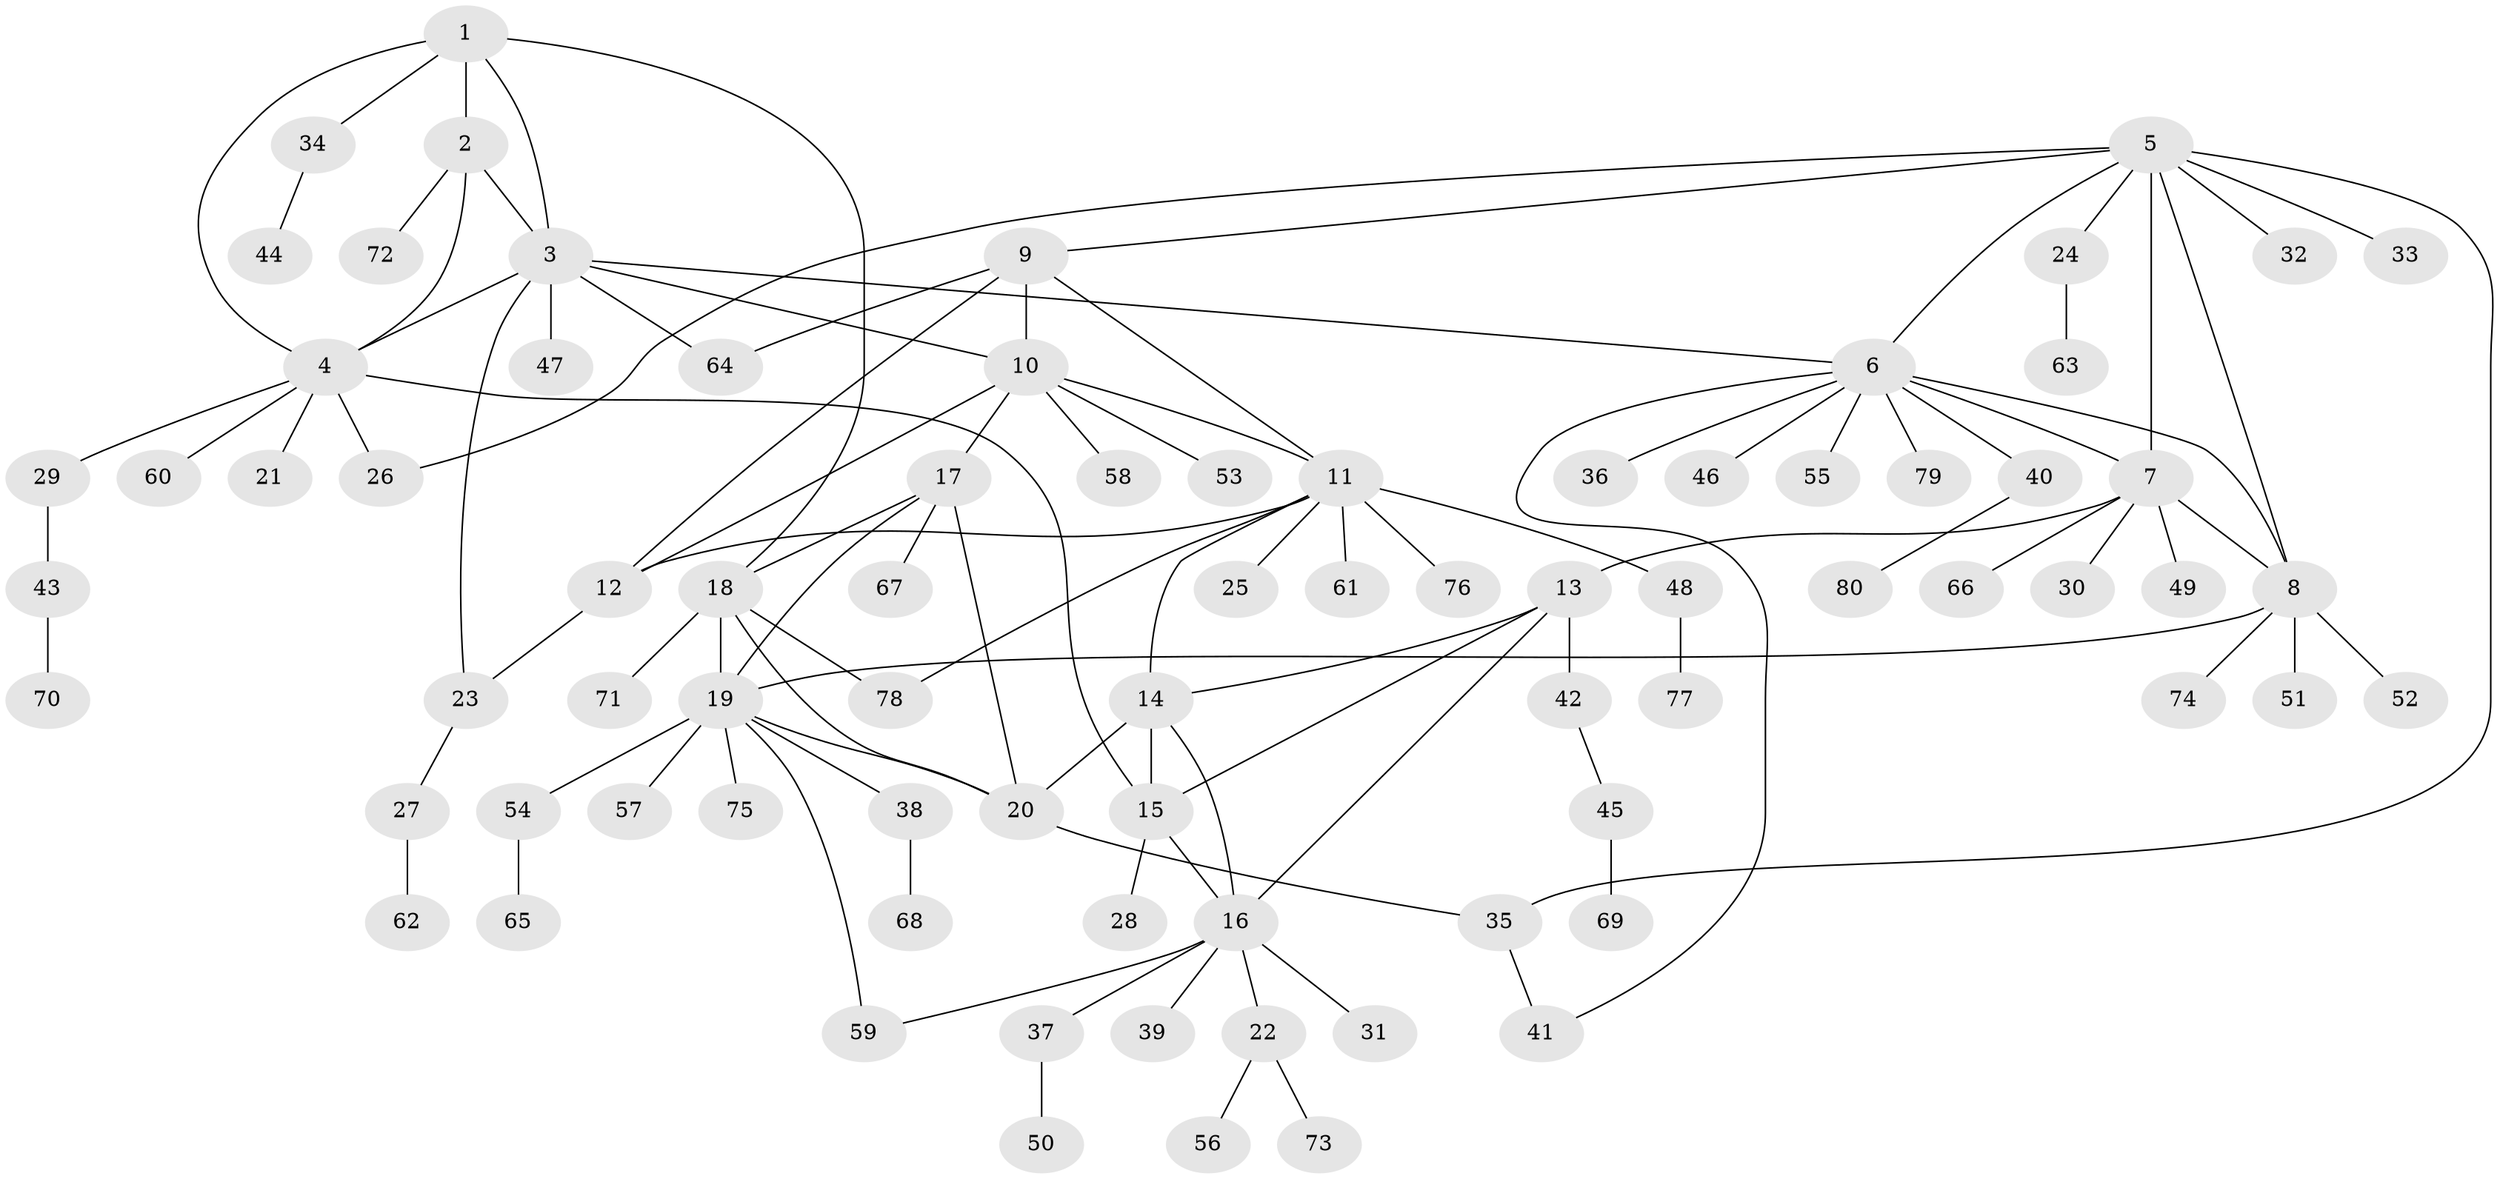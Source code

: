 // coarse degree distribution, {9: 0.07272727272727272, 3: 0.05454545454545454, 7: 0.03636363636363636, 6: 0.03636363636363636, 4: 0.03636363636363636, 12: 0.01818181818181818, 5: 0.03636363636363636, 8: 0.03636363636363636, 2: 0.10909090909090909, 1: 0.5636363636363636}
// Generated by graph-tools (version 1.1) at 2025/42/03/06/25 10:42:15]
// undirected, 80 vertices, 107 edges
graph export_dot {
graph [start="1"]
  node [color=gray90,style=filled];
  1;
  2;
  3;
  4;
  5;
  6;
  7;
  8;
  9;
  10;
  11;
  12;
  13;
  14;
  15;
  16;
  17;
  18;
  19;
  20;
  21;
  22;
  23;
  24;
  25;
  26;
  27;
  28;
  29;
  30;
  31;
  32;
  33;
  34;
  35;
  36;
  37;
  38;
  39;
  40;
  41;
  42;
  43;
  44;
  45;
  46;
  47;
  48;
  49;
  50;
  51;
  52;
  53;
  54;
  55;
  56;
  57;
  58;
  59;
  60;
  61;
  62;
  63;
  64;
  65;
  66;
  67;
  68;
  69;
  70;
  71;
  72;
  73;
  74;
  75;
  76;
  77;
  78;
  79;
  80;
  1 -- 2;
  1 -- 3;
  1 -- 4;
  1 -- 18;
  1 -- 34;
  2 -- 3;
  2 -- 4;
  2 -- 72;
  3 -- 4;
  3 -- 6;
  3 -- 10;
  3 -- 23;
  3 -- 47;
  3 -- 64;
  4 -- 15;
  4 -- 21;
  4 -- 26;
  4 -- 29;
  4 -- 60;
  5 -- 6;
  5 -- 7;
  5 -- 8;
  5 -- 9;
  5 -- 24;
  5 -- 26;
  5 -- 32;
  5 -- 33;
  5 -- 35;
  6 -- 7;
  6 -- 8;
  6 -- 36;
  6 -- 40;
  6 -- 41;
  6 -- 46;
  6 -- 55;
  6 -- 79;
  7 -- 8;
  7 -- 13;
  7 -- 30;
  7 -- 49;
  7 -- 66;
  8 -- 19;
  8 -- 51;
  8 -- 52;
  8 -- 74;
  9 -- 10;
  9 -- 11;
  9 -- 12;
  9 -- 64;
  10 -- 11;
  10 -- 12;
  10 -- 17;
  10 -- 53;
  10 -- 58;
  11 -- 12;
  11 -- 14;
  11 -- 25;
  11 -- 48;
  11 -- 61;
  11 -- 76;
  11 -- 78;
  12 -- 23;
  13 -- 14;
  13 -- 15;
  13 -- 16;
  13 -- 42;
  14 -- 15;
  14 -- 16;
  14 -- 20;
  15 -- 16;
  15 -- 28;
  16 -- 22;
  16 -- 31;
  16 -- 37;
  16 -- 39;
  16 -- 59;
  17 -- 18;
  17 -- 19;
  17 -- 20;
  17 -- 67;
  18 -- 19;
  18 -- 20;
  18 -- 71;
  18 -- 78;
  19 -- 20;
  19 -- 38;
  19 -- 54;
  19 -- 57;
  19 -- 59;
  19 -- 75;
  20 -- 35;
  22 -- 56;
  22 -- 73;
  23 -- 27;
  24 -- 63;
  27 -- 62;
  29 -- 43;
  34 -- 44;
  35 -- 41;
  37 -- 50;
  38 -- 68;
  40 -- 80;
  42 -- 45;
  43 -- 70;
  45 -- 69;
  48 -- 77;
  54 -- 65;
}

